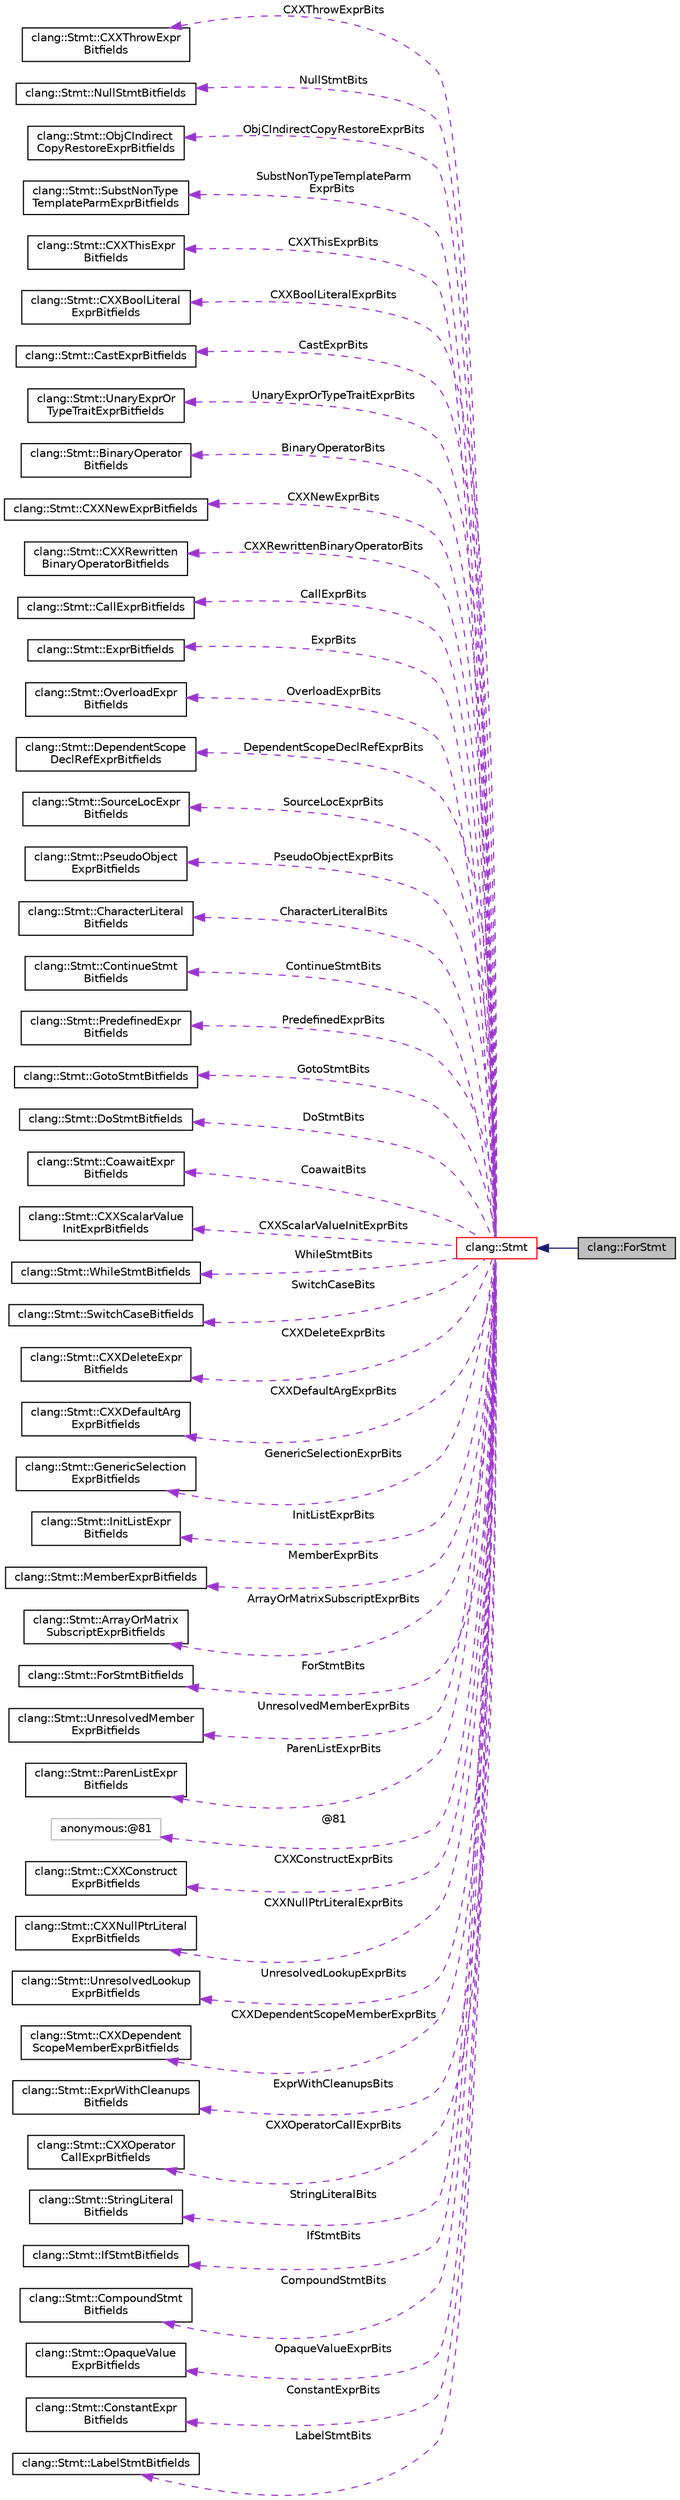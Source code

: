 digraph "clang::ForStmt"
{
 // LATEX_PDF_SIZE
  bgcolor="transparent";
  edge [fontname="Helvetica",fontsize="10",labelfontname="Helvetica",labelfontsize="10"];
  node [fontname="Helvetica",fontsize="10",shape=record];
  rankdir="LR";
  Node1 [label="clang::ForStmt",height=0.2,width=0.4,color="black", fillcolor="grey75", style="filled", fontcolor="black",tooltip="ForStmt - This represents a 'for (init;cond;inc)' stmt."];
  Node2 -> Node1 [dir="back",color="midnightblue",fontsize="10",style="solid",fontname="Helvetica"];
  Node2 [label="clang::Stmt",height=0.2,width=0.4,color="red",URL="$classclang_1_1Stmt.html",tooltip="Stmt - This represents one statement."];
  Node3 -> Node2 [dir="back",color="darkorchid3",fontsize="10",style="dashed",label=" CXXThrowExprBits" ,fontname="Helvetica"];
  Node3 [label="clang::Stmt::CXXThrowExpr\lBitfields",height=0.2,width=0.4,color="black",URL="$classclang_1_1Stmt_1_1CXXThrowExprBitfields.html",tooltip=" "];
  Node4 -> Node2 [dir="back",color="darkorchid3",fontsize="10",style="dashed",label=" NullStmtBits" ,fontname="Helvetica"];
  Node4 [label="clang::Stmt::NullStmtBitfields",height=0.2,width=0.4,color="black",URL="$classclang_1_1Stmt_1_1NullStmtBitfields.html",tooltip=" "];
  Node5 -> Node2 [dir="back",color="darkorchid3",fontsize="10",style="dashed",label=" ObjCIndirectCopyRestoreExprBits" ,fontname="Helvetica"];
  Node5 [label="clang::Stmt::ObjCIndirect\lCopyRestoreExprBitfields",height=0.2,width=0.4,color="black",URL="$classclang_1_1Stmt_1_1ObjCIndirectCopyRestoreExprBitfields.html",tooltip=" "];
  Node6 -> Node2 [dir="back",color="darkorchid3",fontsize="10",style="dashed",label=" SubstNonTypeTemplateParm\lExprBits" ,fontname="Helvetica"];
  Node6 [label="clang::Stmt::SubstNonType\lTemplateParmExprBitfields",height=0.2,width=0.4,color="black",URL="$classclang_1_1Stmt_1_1SubstNonTypeTemplateParmExprBitfields.html",tooltip=" "];
  Node7 -> Node2 [dir="back",color="darkorchid3",fontsize="10",style="dashed",label=" CXXThisExprBits" ,fontname="Helvetica"];
  Node7 [label="clang::Stmt::CXXThisExpr\lBitfields",height=0.2,width=0.4,color="black",URL="$classclang_1_1Stmt_1_1CXXThisExprBitfields.html",tooltip=" "];
  Node8 -> Node2 [dir="back",color="darkorchid3",fontsize="10",style="dashed",label=" CXXBoolLiteralExprBits" ,fontname="Helvetica"];
  Node8 [label="clang::Stmt::CXXBoolLiteral\lExprBitfields",height=0.2,width=0.4,color="black",URL="$classclang_1_1Stmt_1_1CXXBoolLiteralExprBitfields.html",tooltip=" "];
  Node9 -> Node2 [dir="back",color="darkorchid3",fontsize="10",style="dashed",label=" CastExprBits" ,fontname="Helvetica"];
  Node9 [label="clang::Stmt::CastExprBitfields",height=0.2,width=0.4,color="black",URL="$classclang_1_1Stmt_1_1CastExprBitfields.html",tooltip=" "];
  Node10 -> Node2 [dir="back",color="darkorchid3",fontsize="10",style="dashed",label=" UnaryExprOrTypeTraitExprBits" ,fontname="Helvetica"];
  Node10 [label="clang::Stmt::UnaryExprOr\lTypeTraitExprBitfields",height=0.2,width=0.4,color="black",URL="$classclang_1_1Stmt_1_1UnaryExprOrTypeTraitExprBitfields.html",tooltip=" "];
  Node11 -> Node2 [dir="back",color="darkorchid3",fontsize="10",style="dashed",label=" BinaryOperatorBits" ,fontname="Helvetica"];
  Node11 [label="clang::Stmt::BinaryOperator\lBitfields",height=0.2,width=0.4,color="black",URL="$classclang_1_1Stmt_1_1BinaryOperatorBitfields.html",tooltip=" "];
  Node12 -> Node2 [dir="back",color="darkorchid3",fontsize="10",style="dashed",label=" CXXNewExprBits" ,fontname="Helvetica"];
  Node12 [label="clang::Stmt::CXXNewExprBitfields",height=0.2,width=0.4,color="black",URL="$classclang_1_1Stmt_1_1CXXNewExprBitfields.html",tooltip=" "];
  Node13 -> Node2 [dir="back",color="darkorchid3",fontsize="10",style="dashed",label=" CXXRewrittenBinaryOperatorBits" ,fontname="Helvetica"];
  Node13 [label="clang::Stmt::CXXRewritten\lBinaryOperatorBitfields",height=0.2,width=0.4,color="black",URL="$classclang_1_1Stmt_1_1CXXRewrittenBinaryOperatorBitfields.html",tooltip=" "];
  Node14 -> Node2 [dir="back",color="darkorchid3",fontsize="10",style="dashed",label=" CallExprBits" ,fontname="Helvetica"];
  Node14 [label="clang::Stmt::CallExprBitfields",height=0.2,width=0.4,color="black",URL="$classclang_1_1Stmt_1_1CallExprBitfields.html",tooltip=" "];
  Node15 -> Node2 [dir="back",color="darkorchid3",fontsize="10",style="dashed",label=" ExprBits" ,fontname="Helvetica"];
  Node15 [label="clang::Stmt::ExprBitfields",height=0.2,width=0.4,color="black",URL="$classclang_1_1Stmt_1_1ExprBitfields.html",tooltip=" "];
  Node16 -> Node2 [dir="back",color="darkorchid3",fontsize="10",style="dashed",label=" OverloadExprBits" ,fontname="Helvetica"];
  Node16 [label="clang::Stmt::OverloadExpr\lBitfields",height=0.2,width=0.4,color="black",URL="$classclang_1_1Stmt_1_1OverloadExprBitfields.html",tooltip=" "];
  Node17 -> Node2 [dir="back",color="darkorchid3",fontsize="10",style="dashed",label=" DependentScopeDeclRefExprBits" ,fontname="Helvetica"];
  Node17 [label="clang::Stmt::DependentScope\lDeclRefExprBitfields",height=0.2,width=0.4,color="black",URL="$classclang_1_1Stmt_1_1DependentScopeDeclRefExprBitfields.html",tooltip=" "];
  Node18 -> Node2 [dir="back",color="darkorchid3",fontsize="10",style="dashed",label=" SourceLocExprBits" ,fontname="Helvetica"];
  Node18 [label="clang::Stmt::SourceLocExpr\lBitfields",height=0.2,width=0.4,color="black",URL="$classclang_1_1Stmt_1_1SourceLocExprBitfields.html",tooltip=" "];
  Node19 -> Node2 [dir="back",color="darkorchid3",fontsize="10",style="dashed",label=" PseudoObjectExprBits" ,fontname="Helvetica"];
  Node19 [label="clang::Stmt::PseudoObject\lExprBitfields",height=0.2,width=0.4,color="black",URL="$classclang_1_1Stmt_1_1PseudoObjectExprBitfields.html",tooltip=" "];
  Node20 -> Node2 [dir="back",color="darkorchid3",fontsize="10",style="dashed",label=" CharacterLiteralBits" ,fontname="Helvetica"];
  Node20 [label="clang::Stmt::CharacterLiteral\lBitfields",height=0.2,width=0.4,color="black",URL="$classclang_1_1Stmt_1_1CharacterLiteralBitfields.html",tooltip=" "];
  Node21 -> Node2 [dir="back",color="darkorchid3",fontsize="10",style="dashed",label=" ContinueStmtBits" ,fontname="Helvetica"];
  Node21 [label="clang::Stmt::ContinueStmt\lBitfields",height=0.2,width=0.4,color="black",URL="$classclang_1_1Stmt_1_1ContinueStmtBitfields.html",tooltip=" "];
  Node22 -> Node2 [dir="back",color="darkorchid3",fontsize="10",style="dashed",label=" PredefinedExprBits" ,fontname="Helvetica"];
  Node22 [label="clang::Stmt::PredefinedExpr\lBitfields",height=0.2,width=0.4,color="black",URL="$classclang_1_1Stmt_1_1PredefinedExprBitfields.html",tooltip=" "];
  Node23 -> Node2 [dir="back",color="darkorchid3",fontsize="10",style="dashed",label=" GotoStmtBits" ,fontname="Helvetica"];
  Node23 [label="clang::Stmt::GotoStmtBitfields",height=0.2,width=0.4,color="black",URL="$classclang_1_1Stmt_1_1GotoStmtBitfields.html",tooltip=" "];
  Node24 -> Node2 [dir="back",color="darkorchid3",fontsize="10",style="dashed",label=" DoStmtBits" ,fontname="Helvetica"];
  Node24 [label="clang::Stmt::DoStmtBitfields",height=0.2,width=0.4,color="black",URL="$classclang_1_1Stmt_1_1DoStmtBitfields.html",tooltip=" "];
  Node25 -> Node2 [dir="back",color="darkorchid3",fontsize="10",style="dashed",label=" CoawaitBits" ,fontname="Helvetica"];
  Node25 [label="clang::Stmt::CoawaitExpr\lBitfields",height=0.2,width=0.4,color="black",URL="$classclang_1_1Stmt_1_1CoawaitExprBitfields.html",tooltip=" "];
  Node26 -> Node2 [dir="back",color="darkorchid3",fontsize="10",style="dashed",label=" CXXScalarValueInitExprBits" ,fontname="Helvetica"];
  Node26 [label="clang::Stmt::CXXScalarValue\lInitExprBitfields",height=0.2,width=0.4,color="black",URL="$classclang_1_1Stmt_1_1CXXScalarValueInitExprBitfields.html",tooltip=" "];
  Node27 -> Node2 [dir="back",color="darkorchid3",fontsize="10",style="dashed",label=" WhileStmtBits" ,fontname="Helvetica"];
  Node27 [label="clang::Stmt::WhileStmtBitfields",height=0.2,width=0.4,color="black",URL="$classclang_1_1Stmt_1_1WhileStmtBitfields.html",tooltip=" "];
  Node28 -> Node2 [dir="back",color="darkorchid3",fontsize="10",style="dashed",label=" SwitchCaseBits" ,fontname="Helvetica"];
  Node28 [label="clang::Stmt::SwitchCaseBitfields",height=0.2,width=0.4,color="black",URL="$classclang_1_1Stmt_1_1SwitchCaseBitfields.html",tooltip=" "];
  Node29 -> Node2 [dir="back",color="darkorchid3",fontsize="10",style="dashed",label=" CXXDeleteExprBits" ,fontname="Helvetica"];
  Node29 [label="clang::Stmt::CXXDeleteExpr\lBitfields",height=0.2,width=0.4,color="black",URL="$classclang_1_1Stmt_1_1CXXDeleteExprBitfields.html",tooltip=" "];
  Node30 -> Node2 [dir="back",color="darkorchid3",fontsize="10",style="dashed",label=" CXXDefaultArgExprBits" ,fontname="Helvetica"];
  Node30 [label="clang::Stmt::CXXDefaultArg\lExprBitfields",height=0.2,width=0.4,color="black",URL="$classclang_1_1Stmt_1_1CXXDefaultArgExprBitfields.html",tooltip=" "];
  Node31 -> Node2 [dir="back",color="darkorchid3",fontsize="10",style="dashed",label=" GenericSelectionExprBits" ,fontname="Helvetica"];
  Node31 [label="clang::Stmt::GenericSelection\lExprBitfields",height=0.2,width=0.4,color="black",URL="$classclang_1_1Stmt_1_1GenericSelectionExprBitfields.html",tooltip=" "];
  Node32 -> Node2 [dir="back",color="darkorchid3",fontsize="10",style="dashed",label=" InitListExprBits" ,fontname="Helvetica"];
  Node32 [label="clang::Stmt::InitListExpr\lBitfields",height=0.2,width=0.4,color="black",URL="$classclang_1_1Stmt_1_1InitListExprBitfields.html",tooltip=" "];
  Node33 -> Node2 [dir="back",color="darkorchid3",fontsize="10",style="dashed",label=" MemberExprBits" ,fontname="Helvetica"];
  Node33 [label="clang::Stmt::MemberExprBitfields",height=0.2,width=0.4,color="black",URL="$classclang_1_1Stmt_1_1MemberExprBitfields.html",tooltip=" "];
  Node34 -> Node2 [dir="back",color="darkorchid3",fontsize="10",style="dashed",label=" ArrayOrMatrixSubscriptExprBits" ,fontname="Helvetica"];
  Node34 [label="clang::Stmt::ArrayOrMatrix\lSubscriptExprBitfields",height=0.2,width=0.4,color="black",URL="$classclang_1_1Stmt_1_1ArrayOrMatrixSubscriptExprBitfields.html",tooltip=" "];
  Node35 -> Node2 [dir="back",color="darkorchid3",fontsize="10",style="dashed",label=" ForStmtBits" ,fontname="Helvetica"];
  Node35 [label="clang::Stmt::ForStmtBitfields",height=0.2,width=0.4,color="black",URL="$classclang_1_1Stmt_1_1ForStmtBitfields.html",tooltip=" "];
  Node36 -> Node2 [dir="back",color="darkorchid3",fontsize="10",style="dashed",label=" UnresolvedMemberExprBits" ,fontname="Helvetica"];
  Node36 [label="clang::Stmt::UnresolvedMember\lExprBitfields",height=0.2,width=0.4,color="black",URL="$classclang_1_1Stmt_1_1UnresolvedMemberExprBitfields.html",tooltip=" "];
  Node37 -> Node2 [dir="back",color="darkorchid3",fontsize="10",style="dashed",label=" ParenListExprBits" ,fontname="Helvetica"];
  Node37 [label="clang::Stmt::ParenListExpr\lBitfields",height=0.2,width=0.4,color="black",URL="$classclang_1_1Stmt_1_1ParenListExprBitfields.html",tooltip=" "];
  Node38 -> Node2 [dir="back",color="darkorchid3",fontsize="10",style="dashed",label=" @81" ,fontname="Helvetica"];
  Node38 [label="anonymous:@81",height=0.2,width=0.4,color="grey75",tooltip=" "];
  Node39 -> Node2 [dir="back",color="darkorchid3",fontsize="10",style="dashed",label=" CXXConstructExprBits" ,fontname="Helvetica"];
  Node39 [label="clang::Stmt::CXXConstruct\lExprBitfields",height=0.2,width=0.4,color="black",URL="$classclang_1_1Stmt_1_1CXXConstructExprBitfields.html",tooltip=" "];
  Node40 -> Node2 [dir="back",color="darkorchid3",fontsize="10",style="dashed",label=" CXXNullPtrLiteralExprBits" ,fontname="Helvetica"];
  Node40 [label="clang::Stmt::CXXNullPtrLiteral\lExprBitfields",height=0.2,width=0.4,color="black",URL="$classclang_1_1Stmt_1_1CXXNullPtrLiteralExprBitfields.html",tooltip=" "];
  Node41 -> Node2 [dir="back",color="darkorchid3",fontsize="10",style="dashed",label=" UnresolvedLookupExprBits" ,fontname="Helvetica"];
  Node41 [label="clang::Stmt::UnresolvedLookup\lExprBitfields",height=0.2,width=0.4,color="black",URL="$classclang_1_1Stmt_1_1UnresolvedLookupExprBitfields.html",tooltip=" "];
  Node42 -> Node2 [dir="back",color="darkorchid3",fontsize="10",style="dashed",label=" CXXDependentScopeMemberExprBits" ,fontname="Helvetica"];
  Node42 [label="clang::Stmt::CXXDependent\lScopeMemberExprBitfields",height=0.2,width=0.4,color="black",URL="$classclang_1_1Stmt_1_1CXXDependentScopeMemberExprBitfields.html",tooltip=" "];
  Node43 -> Node2 [dir="back",color="darkorchid3",fontsize="10",style="dashed",label=" ExprWithCleanupsBits" ,fontname="Helvetica"];
  Node43 [label="clang::Stmt::ExprWithCleanups\lBitfields",height=0.2,width=0.4,color="black",URL="$classclang_1_1Stmt_1_1ExprWithCleanupsBitfields.html",tooltip=" "];
  Node44 -> Node2 [dir="back",color="darkorchid3",fontsize="10",style="dashed",label=" CXXOperatorCallExprBits" ,fontname="Helvetica"];
  Node44 [label="clang::Stmt::CXXOperator\lCallExprBitfields",height=0.2,width=0.4,color="black",URL="$classclang_1_1Stmt_1_1CXXOperatorCallExprBitfields.html",tooltip=" "];
  Node45 -> Node2 [dir="back",color="darkorchid3",fontsize="10",style="dashed",label=" StringLiteralBits" ,fontname="Helvetica"];
  Node45 [label="clang::Stmt::StringLiteral\lBitfields",height=0.2,width=0.4,color="black",URL="$classclang_1_1Stmt_1_1StringLiteralBitfields.html",tooltip=" "];
  Node46 -> Node2 [dir="back",color="darkorchid3",fontsize="10",style="dashed",label=" IfStmtBits" ,fontname="Helvetica"];
  Node46 [label="clang::Stmt::IfStmtBitfields",height=0.2,width=0.4,color="black",URL="$classclang_1_1Stmt_1_1IfStmtBitfields.html",tooltip=" "];
  Node47 -> Node2 [dir="back",color="darkorchid3",fontsize="10",style="dashed",label=" CompoundStmtBits" ,fontname="Helvetica"];
  Node47 [label="clang::Stmt::CompoundStmt\lBitfields",height=0.2,width=0.4,color="black",URL="$classclang_1_1Stmt_1_1CompoundStmtBitfields.html",tooltip=" "];
  Node48 -> Node2 [dir="back",color="darkorchid3",fontsize="10",style="dashed",label=" OpaqueValueExprBits" ,fontname="Helvetica"];
  Node48 [label="clang::Stmt::OpaqueValue\lExprBitfields",height=0.2,width=0.4,color="black",URL="$classclang_1_1Stmt_1_1OpaqueValueExprBitfields.html",tooltip=" "];
  Node49 -> Node2 [dir="back",color="darkorchid3",fontsize="10",style="dashed",label=" ConstantExprBits" ,fontname="Helvetica"];
  Node49 [label="clang::Stmt::ConstantExpr\lBitfields",height=0.2,width=0.4,color="black",URL="$classclang_1_1Stmt_1_1ConstantExprBitfields.html",tooltip=" "];
  Node50 -> Node2 [dir="back",color="darkorchid3",fontsize="10",style="dashed",label=" LabelStmtBits" ,fontname="Helvetica"];
  Node50 [label="clang::Stmt::LabelStmtBitfields",height=0.2,width=0.4,color="black",URL="$classclang_1_1Stmt_1_1LabelStmtBitfields.html",tooltip=" "];
}
